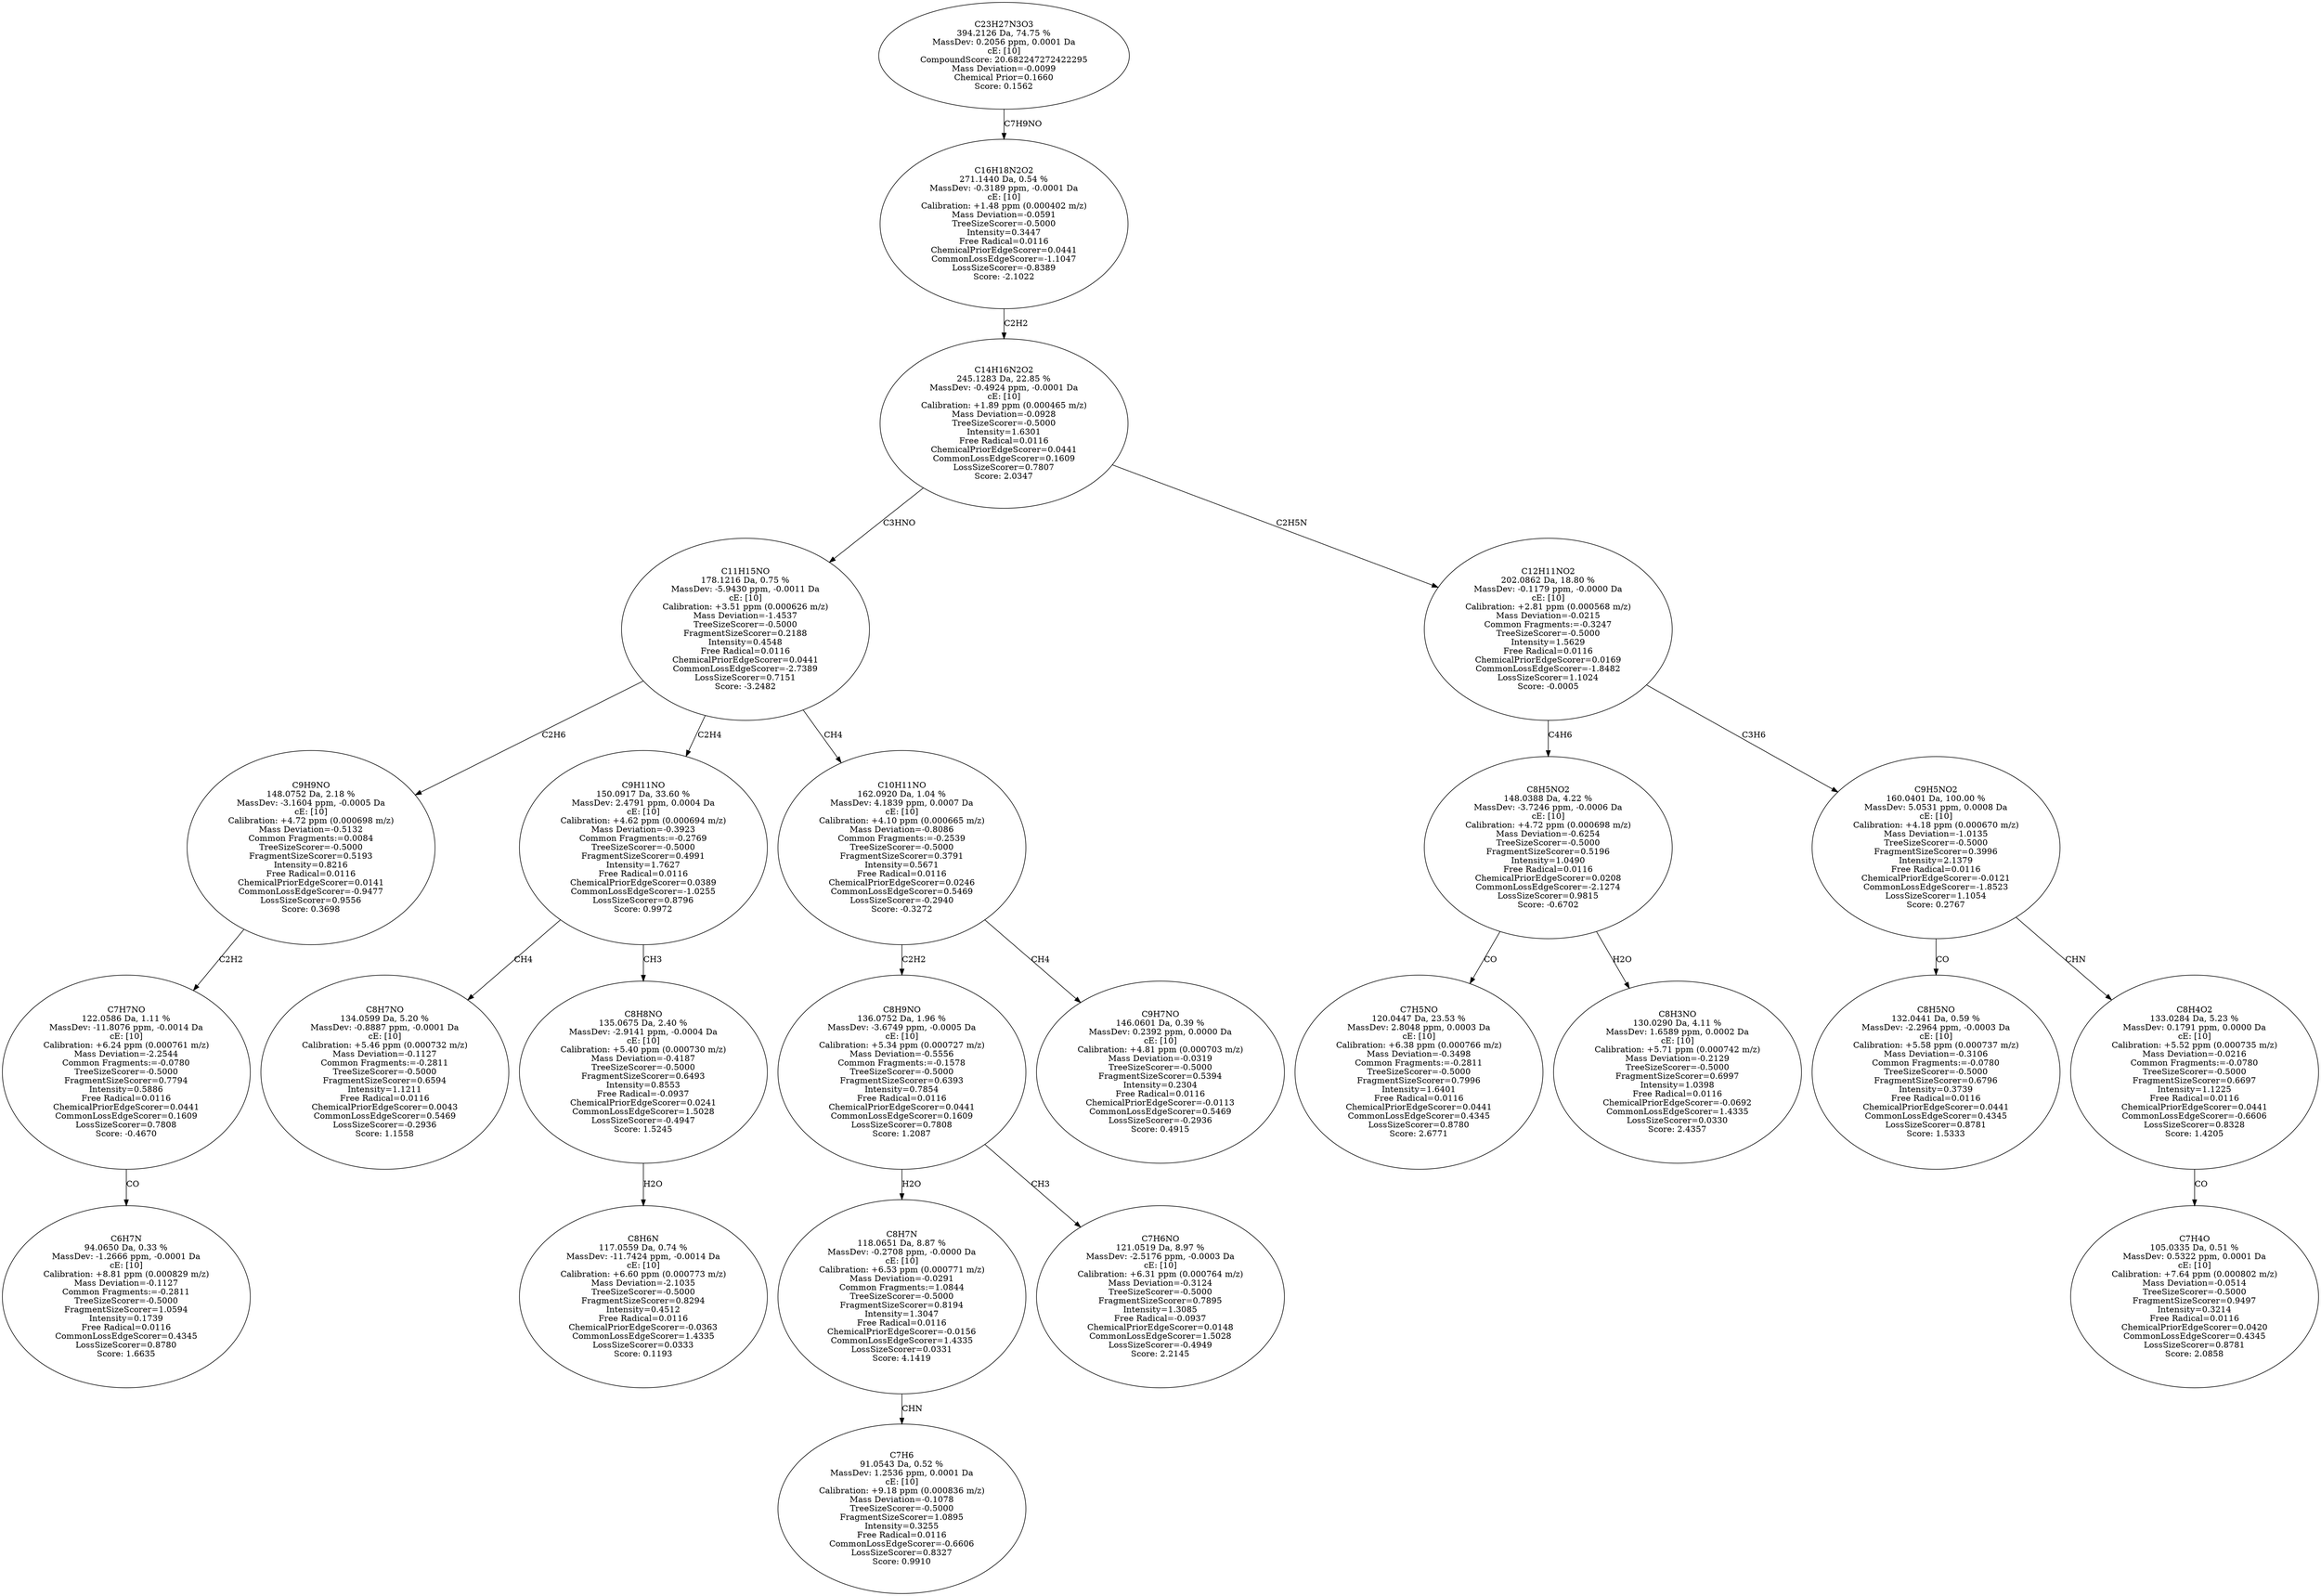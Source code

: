 strict digraph {
v1 [label="C6H7N\n94.0650 Da, 0.33 %\nMassDev: -1.2666 ppm, -0.0001 Da\ncE: [10]\nCalibration: +8.81 ppm (0.000829 m/z)\nMass Deviation=-0.1127\nCommon Fragments:=-0.2811\nTreeSizeScorer=-0.5000\nFragmentSizeScorer=1.0594\nIntensity=0.1739\nFree Radical=0.0116\nCommonLossEdgeScorer=0.4345\nLossSizeScorer=0.8780\nScore: 1.6635"];
v2 [label="C7H7NO\n122.0586 Da, 1.11 %\nMassDev: -11.8076 ppm, -0.0014 Da\ncE: [10]\nCalibration: +6.24 ppm (0.000761 m/z)\nMass Deviation=-2.2544\nCommon Fragments:=-0.0780\nTreeSizeScorer=-0.5000\nFragmentSizeScorer=0.7794\nIntensity=0.5886\nFree Radical=0.0116\nChemicalPriorEdgeScorer=0.0441\nCommonLossEdgeScorer=0.1609\nLossSizeScorer=0.7808\nScore: -0.4670"];
v3 [label="C9H9NO\n148.0752 Da, 2.18 %\nMassDev: -3.1604 ppm, -0.0005 Da\ncE: [10]\nCalibration: +4.72 ppm (0.000698 m/z)\nMass Deviation=-0.5132\nCommon Fragments:=0.0084\nTreeSizeScorer=-0.5000\nFragmentSizeScorer=0.5193\nIntensity=0.8216\nFree Radical=0.0116\nChemicalPriorEdgeScorer=0.0141\nCommonLossEdgeScorer=-0.9477\nLossSizeScorer=0.9556\nScore: 0.3698"];
v4 [label="C8H7NO\n134.0599 Da, 5.20 %\nMassDev: -0.8887 ppm, -0.0001 Da\ncE: [10]\nCalibration: +5.46 ppm (0.000732 m/z)\nMass Deviation=-0.1127\nCommon Fragments:=-0.2811\nTreeSizeScorer=-0.5000\nFragmentSizeScorer=0.6594\nIntensity=1.1211\nFree Radical=0.0116\nChemicalPriorEdgeScorer=0.0043\nCommonLossEdgeScorer=0.5469\nLossSizeScorer=-0.2936\nScore: 1.1558"];
v5 [label="C8H6N\n117.0559 Da, 0.74 %\nMassDev: -11.7424 ppm, -0.0014 Da\ncE: [10]\nCalibration: +6.60 ppm (0.000773 m/z)\nMass Deviation=-2.1035\nTreeSizeScorer=-0.5000\nFragmentSizeScorer=0.8294\nIntensity=0.4512\nFree Radical=0.0116\nChemicalPriorEdgeScorer=-0.0363\nCommonLossEdgeScorer=1.4335\nLossSizeScorer=0.0333\nScore: 0.1193"];
v6 [label="C8H8NO\n135.0675 Da, 2.40 %\nMassDev: -2.9141 ppm, -0.0004 Da\ncE: [10]\nCalibration: +5.40 ppm (0.000730 m/z)\nMass Deviation=-0.4187\nTreeSizeScorer=-0.5000\nFragmentSizeScorer=0.6493\nIntensity=0.8553\nFree Radical=-0.0937\nChemicalPriorEdgeScorer=0.0241\nCommonLossEdgeScorer=1.5028\nLossSizeScorer=-0.4947\nScore: 1.5245"];
v7 [label="C9H11NO\n150.0917 Da, 33.60 %\nMassDev: 2.4791 ppm, 0.0004 Da\ncE: [10]\nCalibration: +4.62 ppm (0.000694 m/z)\nMass Deviation=-0.3923\nCommon Fragments:=-0.2769\nTreeSizeScorer=-0.5000\nFragmentSizeScorer=0.4991\nIntensity=1.7627\nFree Radical=0.0116\nChemicalPriorEdgeScorer=0.0389\nCommonLossEdgeScorer=-1.0255\nLossSizeScorer=0.8796\nScore: 0.9972"];
v8 [label="C7H6\n91.0543 Da, 0.52 %\nMassDev: 1.2536 ppm, 0.0001 Da\ncE: [10]\nCalibration: +9.18 ppm (0.000836 m/z)\nMass Deviation=-0.1078\nTreeSizeScorer=-0.5000\nFragmentSizeScorer=1.0895\nIntensity=0.3255\nFree Radical=0.0116\nCommonLossEdgeScorer=-0.6606\nLossSizeScorer=0.8327\nScore: 0.9910"];
v9 [label="C8H7N\n118.0651 Da, 8.87 %\nMassDev: -0.2708 ppm, -0.0000 Da\ncE: [10]\nCalibration: +6.53 ppm (0.000771 m/z)\nMass Deviation=-0.0291\nCommon Fragments:=1.0844\nTreeSizeScorer=-0.5000\nFragmentSizeScorer=0.8194\nIntensity=1.3047\nFree Radical=0.0116\nChemicalPriorEdgeScorer=-0.0156\nCommonLossEdgeScorer=1.4335\nLossSizeScorer=0.0331\nScore: 4.1419"];
v10 [label="C7H6NO\n121.0519 Da, 8.97 %\nMassDev: -2.5176 ppm, -0.0003 Da\ncE: [10]\nCalibration: +6.31 ppm (0.000764 m/z)\nMass Deviation=-0.3124\nTreeSizeScorer=-0.5000\nFragmentSizeScorer=0.7895\nIntensity=1.3085\nFree Radical=-0.0937\nChemicalPriorEdgeScorer=0.0148\nCommonLossEdgeScorer=1.5028\nLossSizeScorer=-0.4949\nScore: 2.2145"];
v11 [label="C8H9NO\n136.0752 Da, 1.96 %\nMassDev: -3.6749 ppm, -0.0005 Da\ncE: [10]\nCalibration: +5.34 ppm (0.000727 m/z)\nMass Deviation=-0.5556\nCommon Fragments:=-0.1578\nTreeSizeScorer=-0.5000\nFragmentSizeScorer=0.6393\nIntensity=0.7854\nFree Radical=0.0116\nChemicalPriorEdgeScorer=0.0441\nCommonLossEdgeScorer=0.1609\nLossSizeScorer=0.7808\nScore: 1.2087"];
v12 [label="C9H7NO\n146.0601 Da, 0.39 %\nMassDev: 0.2392 ppm, 0.0000 Da\ncE: [10]\nCalibration: +4.81 ppm (0.000703 m/z)\nMass Deviation=-0.0319\nTreeSizeScorer=-0.5000\nFragmentSizeScorer=0.5394\nIntensity=0.2304\nFree Radical=0.0116\nChemicalPriorEdgeScorer=-0.0113\nCommonLossEdgeScorer=0.5469\nLossSizeScorer=-0.2936\nScore: 0.4915"];
v13 [label="C10H11NO\n162.0920 Da, 1.04 %\nMassDev: 4.1839 ppm, 0.0007 Da\ncE: [10]\nCalibration: +4.10 ppm (0.000665 m/z)\nMass Deviation=-0.8086\nCommon Fragments:=-0.2539\nTreeSizeScorer=-0.5000\nFragmentSizeScorer=0.3791\nIntensity=0.5671\nFree Radical=0.0116\nChemicalPriorEdgeScorer=0.0246\nCommonLossEdgeScorer=0.5469\nLossSizeScorer=-0.2940\nScore: -0.3272"];
v14 [label="C11H15NO\n178.1216 Da, 0.75 %\nMassDev: -5.9430 ppm, -0.0011 Da\ncE: [10]\nCalibration: +3.51 ppm (0.000626 m/z)\nMass Deviation=-1.4537\nTreeSizeScorer=-0.5000\nFragmentSizeScorer=0.2188\nIntensity=0.4548\nFree Radical=0.0116\nChemicalPriorEdgeScorer=0.0441\nCommonLossEdgeScorer=-2.7389\nLossSizeScorer=0.7151\nScore: -3.2482"];
v15 [label="C7H5NO\n120.0447 Da, 23.53 %\nMassDev: 2.8048 ppm, 0.0003 Da\ncE: [10]\nCalibration: +6.38 ppm (0.000766 m/z)\nMass Deviation=-0.3498\nCommon Fragments:=-0.2811\nTreeSizeScorer=-0.5000\nFragmentSizeScorer=0.7996\nIntensity=1.6401\nFree Radical=0.0116\nChemicalPriorEdgeScorer=0.0441\nCommonLossEdgeScorer=0.4345\nLossSizeScorer=0.8780\nScore: 2.6771"];
v16 [label="C8H3NO\n130.0290 Da, 4.11 %\nMassDev: 1.6589 ppm, 0.0002 Da\ncE: [10]\nCalibration: +5.71 ppm (0.000742 m/z)\nMass Deviation=-0.2129\nTreeSizeScorer=-0.5000\nFragmentSizeScorer=0.6997\nIntensity=1.0398\nFree Radical=0.0116\nChemicalPriorEdgeScorer=-0.0692\nCommonLossEdgeScorer=1.4335\nLossSizeScorer=0.0330\nScore: 2.4357"];
v17 [label="C8H5NO2\n148.0388 Da, 4.22 %\nMassDev: -3.7246 ppm, -0.0006 Da\ncE: [10]\nCalibration: +4.72 ppm (0.000698 m/z)\nMass Deviation=-0.6254\nTreeSizeScorer=-0.5000\nFragmentSizeScorer=0.5196\nIntensity=1.0490\nFree Radical=0.0116\nChemicalPriorEdgeScorer=0.0208\nCommonLossEdgeScorer=-2.1274\nLossSizeScorer=0.9815\nScore: -0.6702"];
v18 [label="C8H5NO\n132.0441 Da, 0.59 %\nMassDev: -2.2964 ppm, -0.0003 Da\ncE: [10]\nCalibration: +5.58 ppm (0.000737 m/z)\nMass Deviation=-0.3106\nCommon Fragments:=-0.0780\nTreeSizeScorer=-0.5000\nFragmentSizeScorer=0.6796\nIntensity=0.3739\nFree Radical=0.0116\nChemicalPriorEdgeScorer=0.0441\nCommonLossEdgeScorer=0.4345\nLossSizeScorer=0.8781\nScore: 1.5333"];
v19 [label="C7H4O\n105.0335 Da, 0.51 %\nMassDev: 0.5322 ppm, 0.0001 Da\ncE: [10]\nCalibration: +7.64 ppm (0.000802 m/z)\nMass Deviation=-0.0514\nTreeSizeScorer=-0.5000\nFragmentSizeScorer=0.9497\nIntensity=0.3214\nFree Radical=0.0116\nChemicalPriorEdgeScorer=0.0420\nCommonLossEdgeScorer=0.4345\nLossSizeScorer=0.8781\nScore: 2.0858"];
v20 [label="C8H4O2\n133.0284 Da, 5.23 %\nMassDev: 0.1791 ppm, 0.0000 Da\ncE: [10]\nCalibration: +5.52 ppm (0.000735 m/z)\nMass Deviation=-0.0216\nCommon Fragments:=-0.0780\nTreeSizeScorer=-0.5000\nFragmentSizeScorer=0.6697\nIntensity=1.1225\nFree Radical=0.0116\nChemicalPriorEdgeScorer=0.0441\nCommonLossEdgeScorer=-0.6606\nLossSizeScorer=0.8328\nScore: 1.4205"];
v21 [label="C9H5NO2\n160.0401 Da, 100.00 %\nMassDev: 5.0531 ppm, 0.0008 Da\ncE: [10]\nCalibration: +4.18 ppm (0.000670 m/z)\nMass Deviation=-1.0135\nTreeSizeScorer=-0.5000\nFragmentSizeScorer=0.3996\nIntensity=2.1379\nFree Radical=0.0116\nChemicalPriorEdgeScorer=-0.0121\nCommonLossEdgeScorer=-1.8523\nLossSizeScorer=1.1054\nScore: 0.2767"];
v22 [label="C12H11NO2\n202.0862 Da, 18.80 %\nMassDev: -0.1179 ppm, -0.0000 Da\ncE: [10]\nCalibration: +2.81 ppm (0.000568 m/z)\nMass Deviation=-0.0215\nCommon Fragments:=-0.3247\nTreeSizeScorer=-0.5000\nIntensity=1.5629\nFree Radical=0.0116\nChemicalPriorEdgeScorer=0.0169\nCommonLossEdgeScorer=-1.8482\nLossSizeScorer=1.1024\nScore: -0.0005"];
v23 [label="C14H16N2O2\n245.1283 Da, 22.85 %\nMassDev: -0.4924 ppm, -0.0001 Da\ncE: [10]\nCalibration: +1.89 ppm (0.000465 m/z)\nMass Deviation=-0.0928\nTreeSizeScorer=-0.5000\nIntensity=1.6301\nFree Radical=0.0116\nChemicalPriorEdgeScorer=0.0441\nCommonLossEdgeScorer=0.1609\nLossSizeScorer=0.7807\nScore: 2.0347"];
v24 [label="C16H18N2O2\n271.1440 Da, 0.54 %\nMassDev: -0.3189 ppm, -0.0001 Da\ncE: [10]\nCalibration: +1.48 ppm (0.000402 m/z)\nMass Deviation=-0.0591\nTreeSizeScorer=-0.5000\nIntensity=0.3447\nFree Radical=0.0116\nChemicalPriorEdgeScorer=0.0441\nCommonLossEdgeScorer=-1.1047\nLossSizeScorer=-0.8389\nScore: -2.1022"];
v25 [label="C23H27N3O3\n394.2126 Da, 74.75 %\nMassDev: 0.2056 ppm, 0.0001 Da\ncE: [10]\nCompoundScore: 20.682247272422295\nMass Deviation=-0.0099\nChemical Prior=0.1660\nScore: 0.1562"];
v2 -> v1 [label="CO"];
v3 -> v2 [label="C2H2"];
v14 -> v3 [label="C2H6"];
v7 -> v4 [label="CH4"];
v6 -> v5 [label="H2O"];
v7 -> v6 [label="CH3"];
v14 -> v7 [label="C2H4"];
v9 -> v8 [label="CHN"];
v11 -> v9 [label="H2O"];
v11 -> v10 [label="CH3"];
v13 -> v11 [label="C2H2"];
v13 -> v12 [label="CH4"];
v14 -> v13 [label="CH4"];
v23 -> v14 [label="C3HNO"];
v17 -> v15 [label="CO"];
v17 -> v16 [label="H2O"];
v22 -> v17 [label="C4H6"];
v21 -> v18 [label="CO"];
v20 -> v19 [label="CO"];
v21 -> v20 [label="CHN"];
v22 -> v21 [label="C3H6"];
v23 -> v22 [label="C2H5N"];
v24 -> v23 [label="C2H2"];
v25 -> v24 [label="C7H9NO"];
}